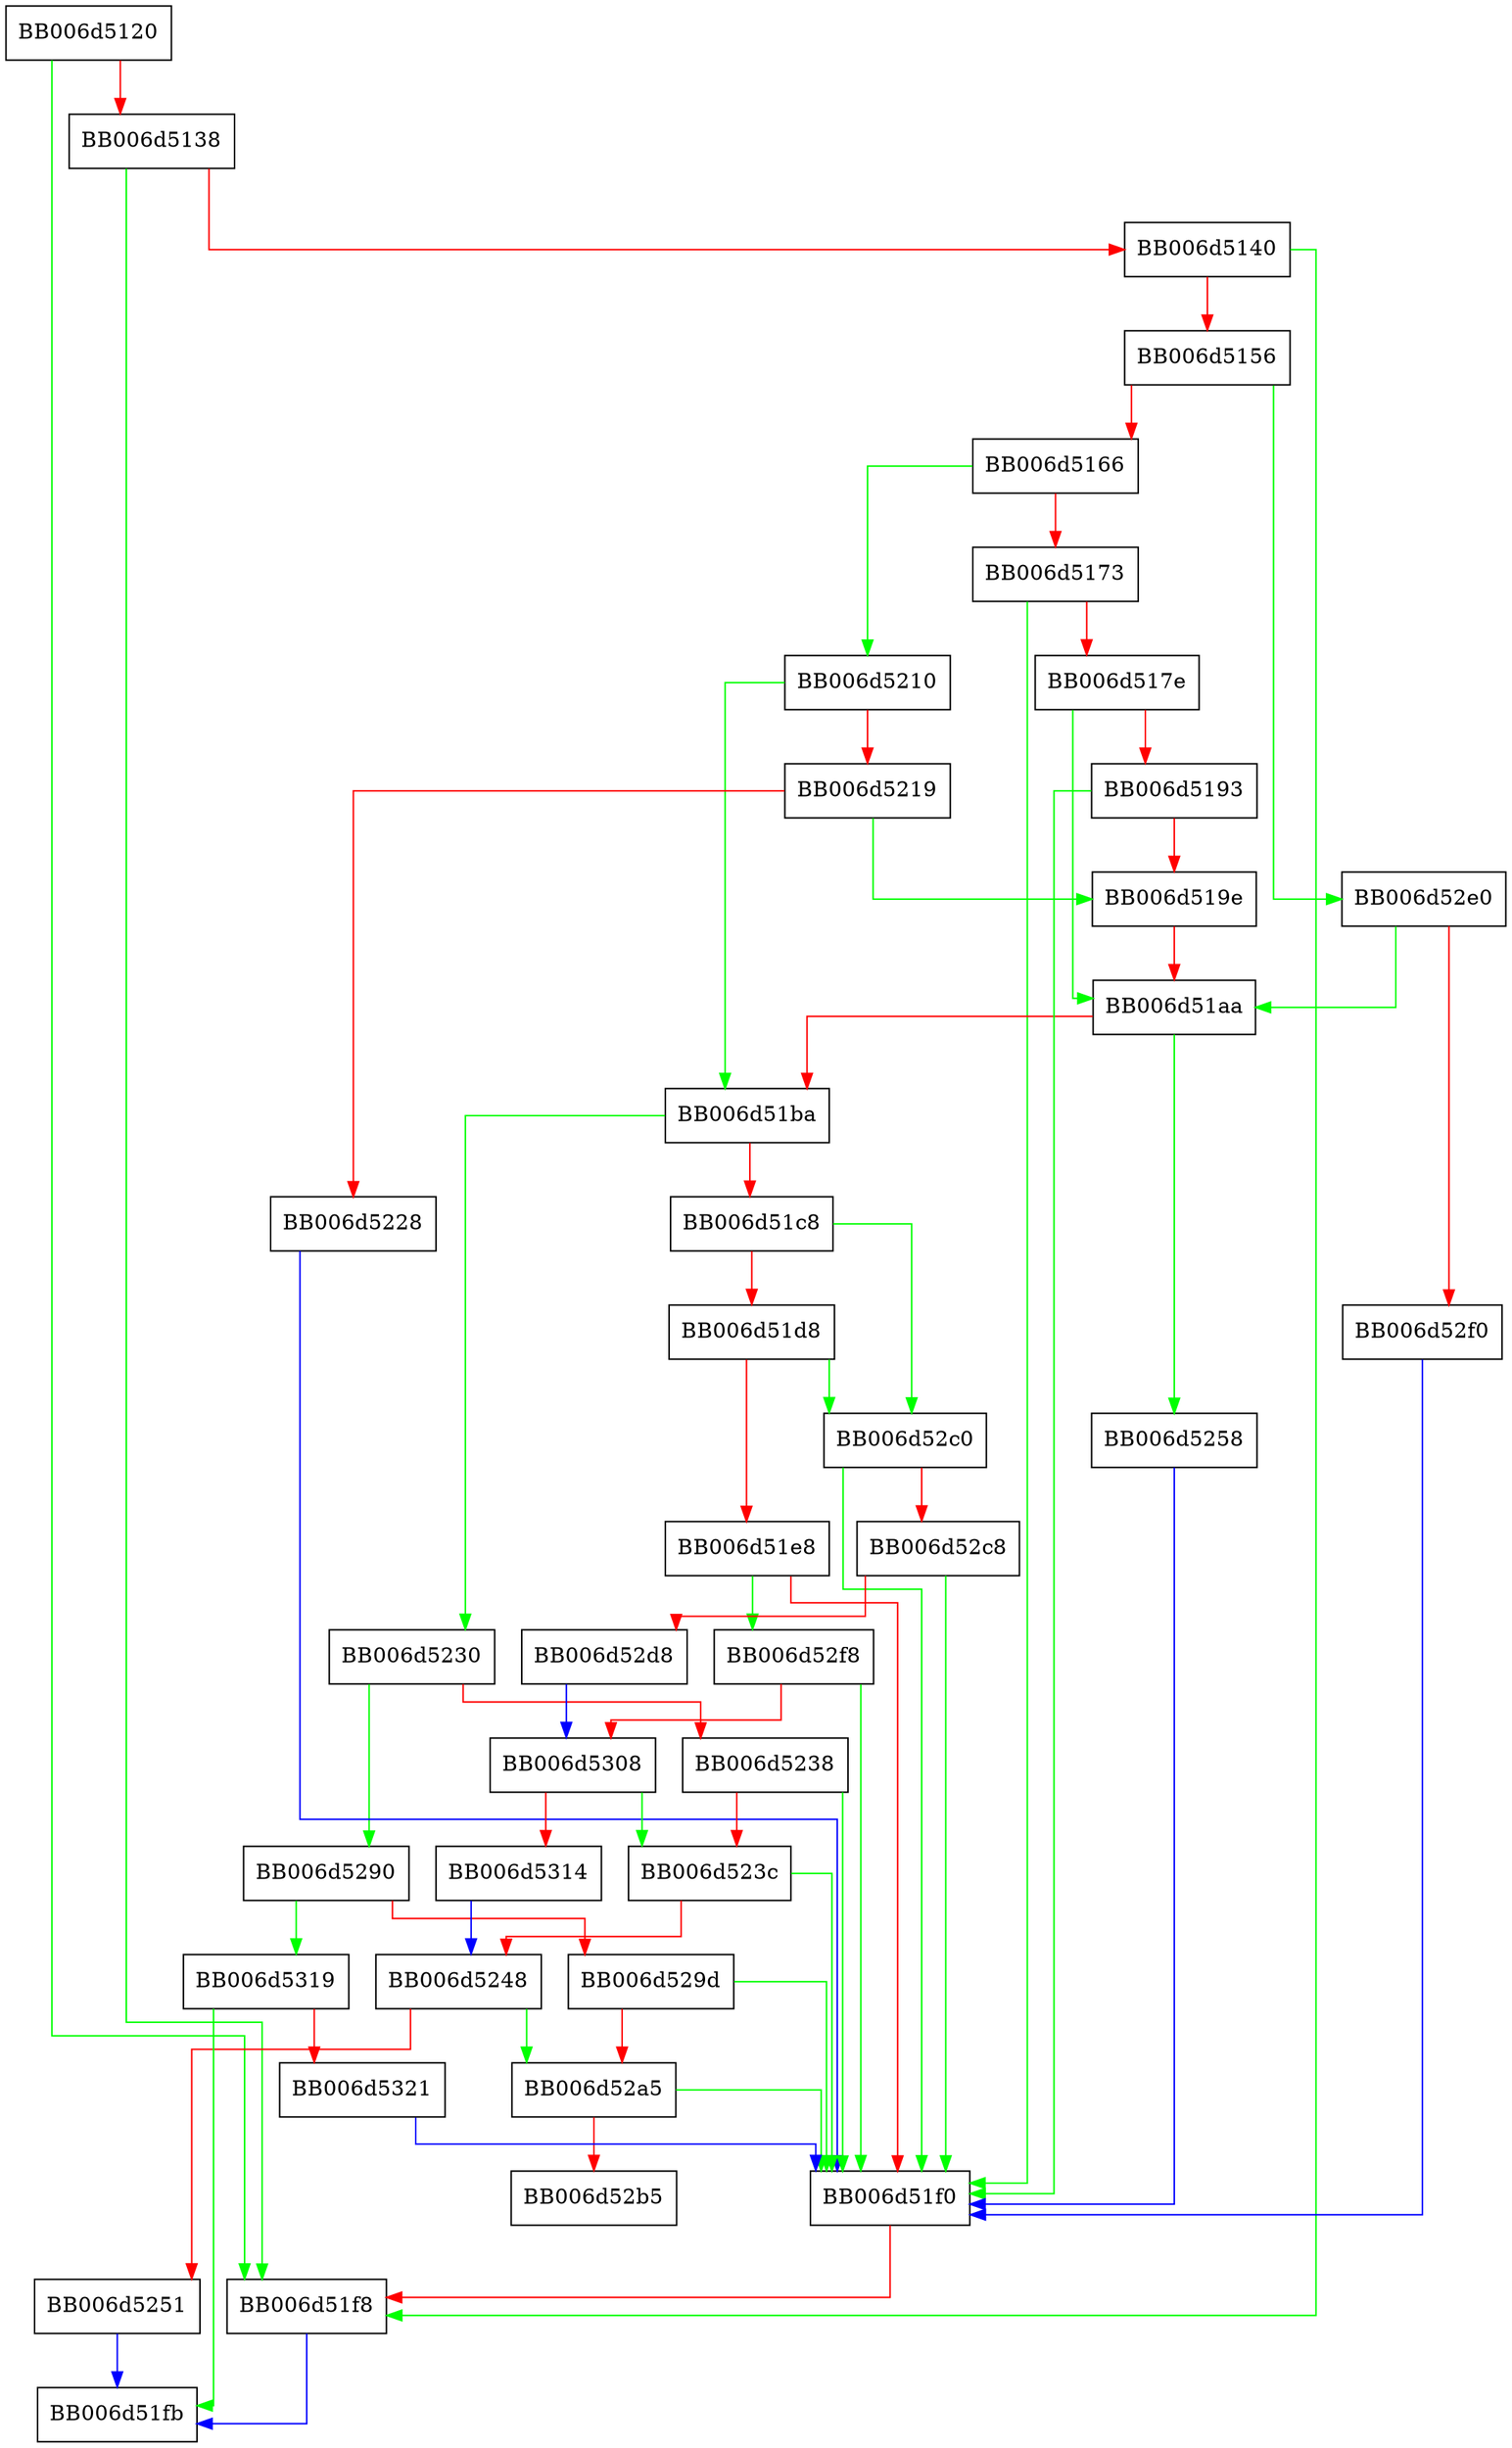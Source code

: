 digraph ec_gen {
  node [shape="box"];
  graph [splines=ortho];
  BB006d5120 -> BB006d51f8 [color="green"];
  BB006d5120 -> BB006d5138 [color="red"];
  BB006d5138 -> BB006d51f8 [color="green"];
  BB006d5138 -> BB006d5140 [color="red"];
  BB006d5140 -> BB006d51f8 [color="green"];
  BB006d5140 -> BB006d5156 [color="red"];
  BB006d5156 -> BB006d52e0 [color="green"];
  BB006d5156 -> BB006d5166 [color="red"];
  BB006d5166 -> BB006d5210 [color="green"];
  BB006d5166 -> BB006d5173 [color="red"];
  BB006d5173 -> BB006d51f0 [color="green"];
  BB006d5173 -> BB006d517e [color="red"];
  BB006d517e -> BB006d51aa [color="green"];
  BB006d517e -> BB006d5193 [color="red"];
  BB006d5193 -> BB006d51f0 [color="green"];
  BB006d5193 -> BB006d519e [color="red"];
  BB006d519e -> BB006d51aa [color="red"];
  BB006d51aa -> BB006d5258 [color="green"];
  BB006d51aa -> BB006d51ba [color="red"];
  BB006d51ba -> BB006d5230 [color="green"];
  BB006d51ba -> BB006d51c8 [color="red"];
  BB006d51c8 -> BB006d52c0 [color="green"];
  BB006d51c8 -> BB006d51d8 [color="red"];
  BB006d51d8 -> BB006d52c0 [color="green"];
  BB006d51d8 -> BB006d51e8 [color="red"];
  BB006d51e8 -> BB006d52f8 [color="green"];
  BB006d51e8 -> BB006d51f0 [color="red"];
  BB006d51f0 -> BB006d51f8 [color="red"];
  BB006d51f8 -> BB006d51fb [color="blue"];
  BB006d5210 -> BB006d51ba [color="green"];
  BB006d5210 -> BB006d5219 [color="red"];
  BB006d5219 -> BB006d519e [color="green"];
  BB006d5219 -> BB006d5228 [color="red"];
  BB006d5228 -> BB006d51f0 [color="blue"];
  BB006d5230 -> BB006d5290 [color="green"];
  BB006d5230 -> BB006d5238 [color="red"];
  BB006d5238 -> BB006d51f0 [color="green"];
  BB006d5238 -> BB006d523c [color="red"];
  BB006d523c -> BB006d51f0 [color="green"];
  BB006d523c -> BB006d5248 [color="red"];
  BB006d5248 -> BB006d52a5 [color="green"];
  BB006d5248 -> BB006d5251 [color="red"];
  BB006d5251 -> BB006d51fb [color="blue"];
  BB006d5258 -> BB006d51f0 [color="blue"];
  BB006d5290 -> BB006d5319 [color="green"];
  BB006d5290 -> BB006d529d [color="red"];
  BB006d529d -> BB006d51f0 [color="green"];
  BB006d529d -> BB006d52a5 [color="red"];
  BB006d52a5 -> BB006d51f0 [color="green"];
  BB006d52a5 -> BB006d52b5 [color="red"];
  BB006d52c0 -> BB006d51f0 [color="green"];
  BB006d52c0 -> BB006d52c8 [color="red"];
  BB006d52c8 -> BB006d51f0 [color="green"];
  BB006d52c8 -> BB006d52d8 [color="red"];
  BB006d52d8 -> BB006d5308 [color="blue"];
  BB006d52e0 -> BB006d51aa [color="green"];
  BB006d52e0 -> BB006d52f0 [color="red"];
  BB006d52f0 -> BB006d51f0 [color="blue"];
  BB006d52f8 -> BB006d51f0 [color="green"];
  BB006d52f8 -> BB006d5308 [color="red"];
  BB006d5308 -> BB006d523c [color="green"];
  BB006d5308 -> BB006d5314 [color="red"];
  BB006d5314 -> BB006d5248 [color="blue"];
  BB006d5319 -> BB006d51fb [color="green"];
  BB006d5319 -> BB006d5321 [color="red"];
  BB006d5321 -> BB006d51f0 [color="blue"];
}